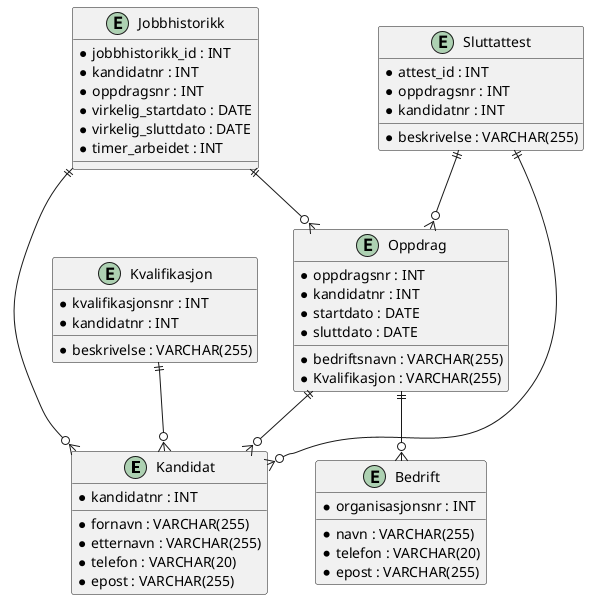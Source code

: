 @startuml

entity Kandidat {
    * kandidatnr : INT
    * fornavn : VARCHAR(255)
    * etternavn : VARCHAR(255)
    * telefon : VARCHAR(20)
    * epost : VARCHAR(255)
}

entity Bedrift {
    * navn : VARCHAR(255)
    * organisasjonsnr : INT
    * telefon : VARCHAR(20)
    * epost : VARCHAR(255)
}

entity Kvalifikasjon {
    * kvalifikasjonsnr : INT
    * kandidatnr : INT
    * beskrivelse : VARCHAR(255)
}

entity Oppdrag {
    * oppdragsnr : INT
    * kandidatnr : INT
    * bedriftsnavn : VARCHAR(255)
    * Kvalifikasjon : VARCHAR(255)
    * startdato : DATE
    * sluttdato : DATE
}

entity Jobbhistorikk {
    * jobbhistorikk_id : INT
    * kandidatnr : INT
    * oppdragsnr : INT
    * virkelig_startdato : DATE
    * virkelig_sluttdato : DATE
    * timer_arbeidet : INT
}

entity Sluttattest {
    * attest_id : INT
    * oppdragsnr : INT
    * kandidatnr : INT
    * beskrivelse : VARCHAR(255)
}

Oppdrag ||--o{ Kandidat
Oppdrag ||--o{ Bedrift

Jobbhistorikk ||--o{ Kandidat
Jobbhistorikk ||--o{ Oppdrag

Kvalifikasjon ||--o{ Kandidat

Sluttattest ||--o{ Kandidat
Sluttattest ||--o{ Oppdrag



@enduml
